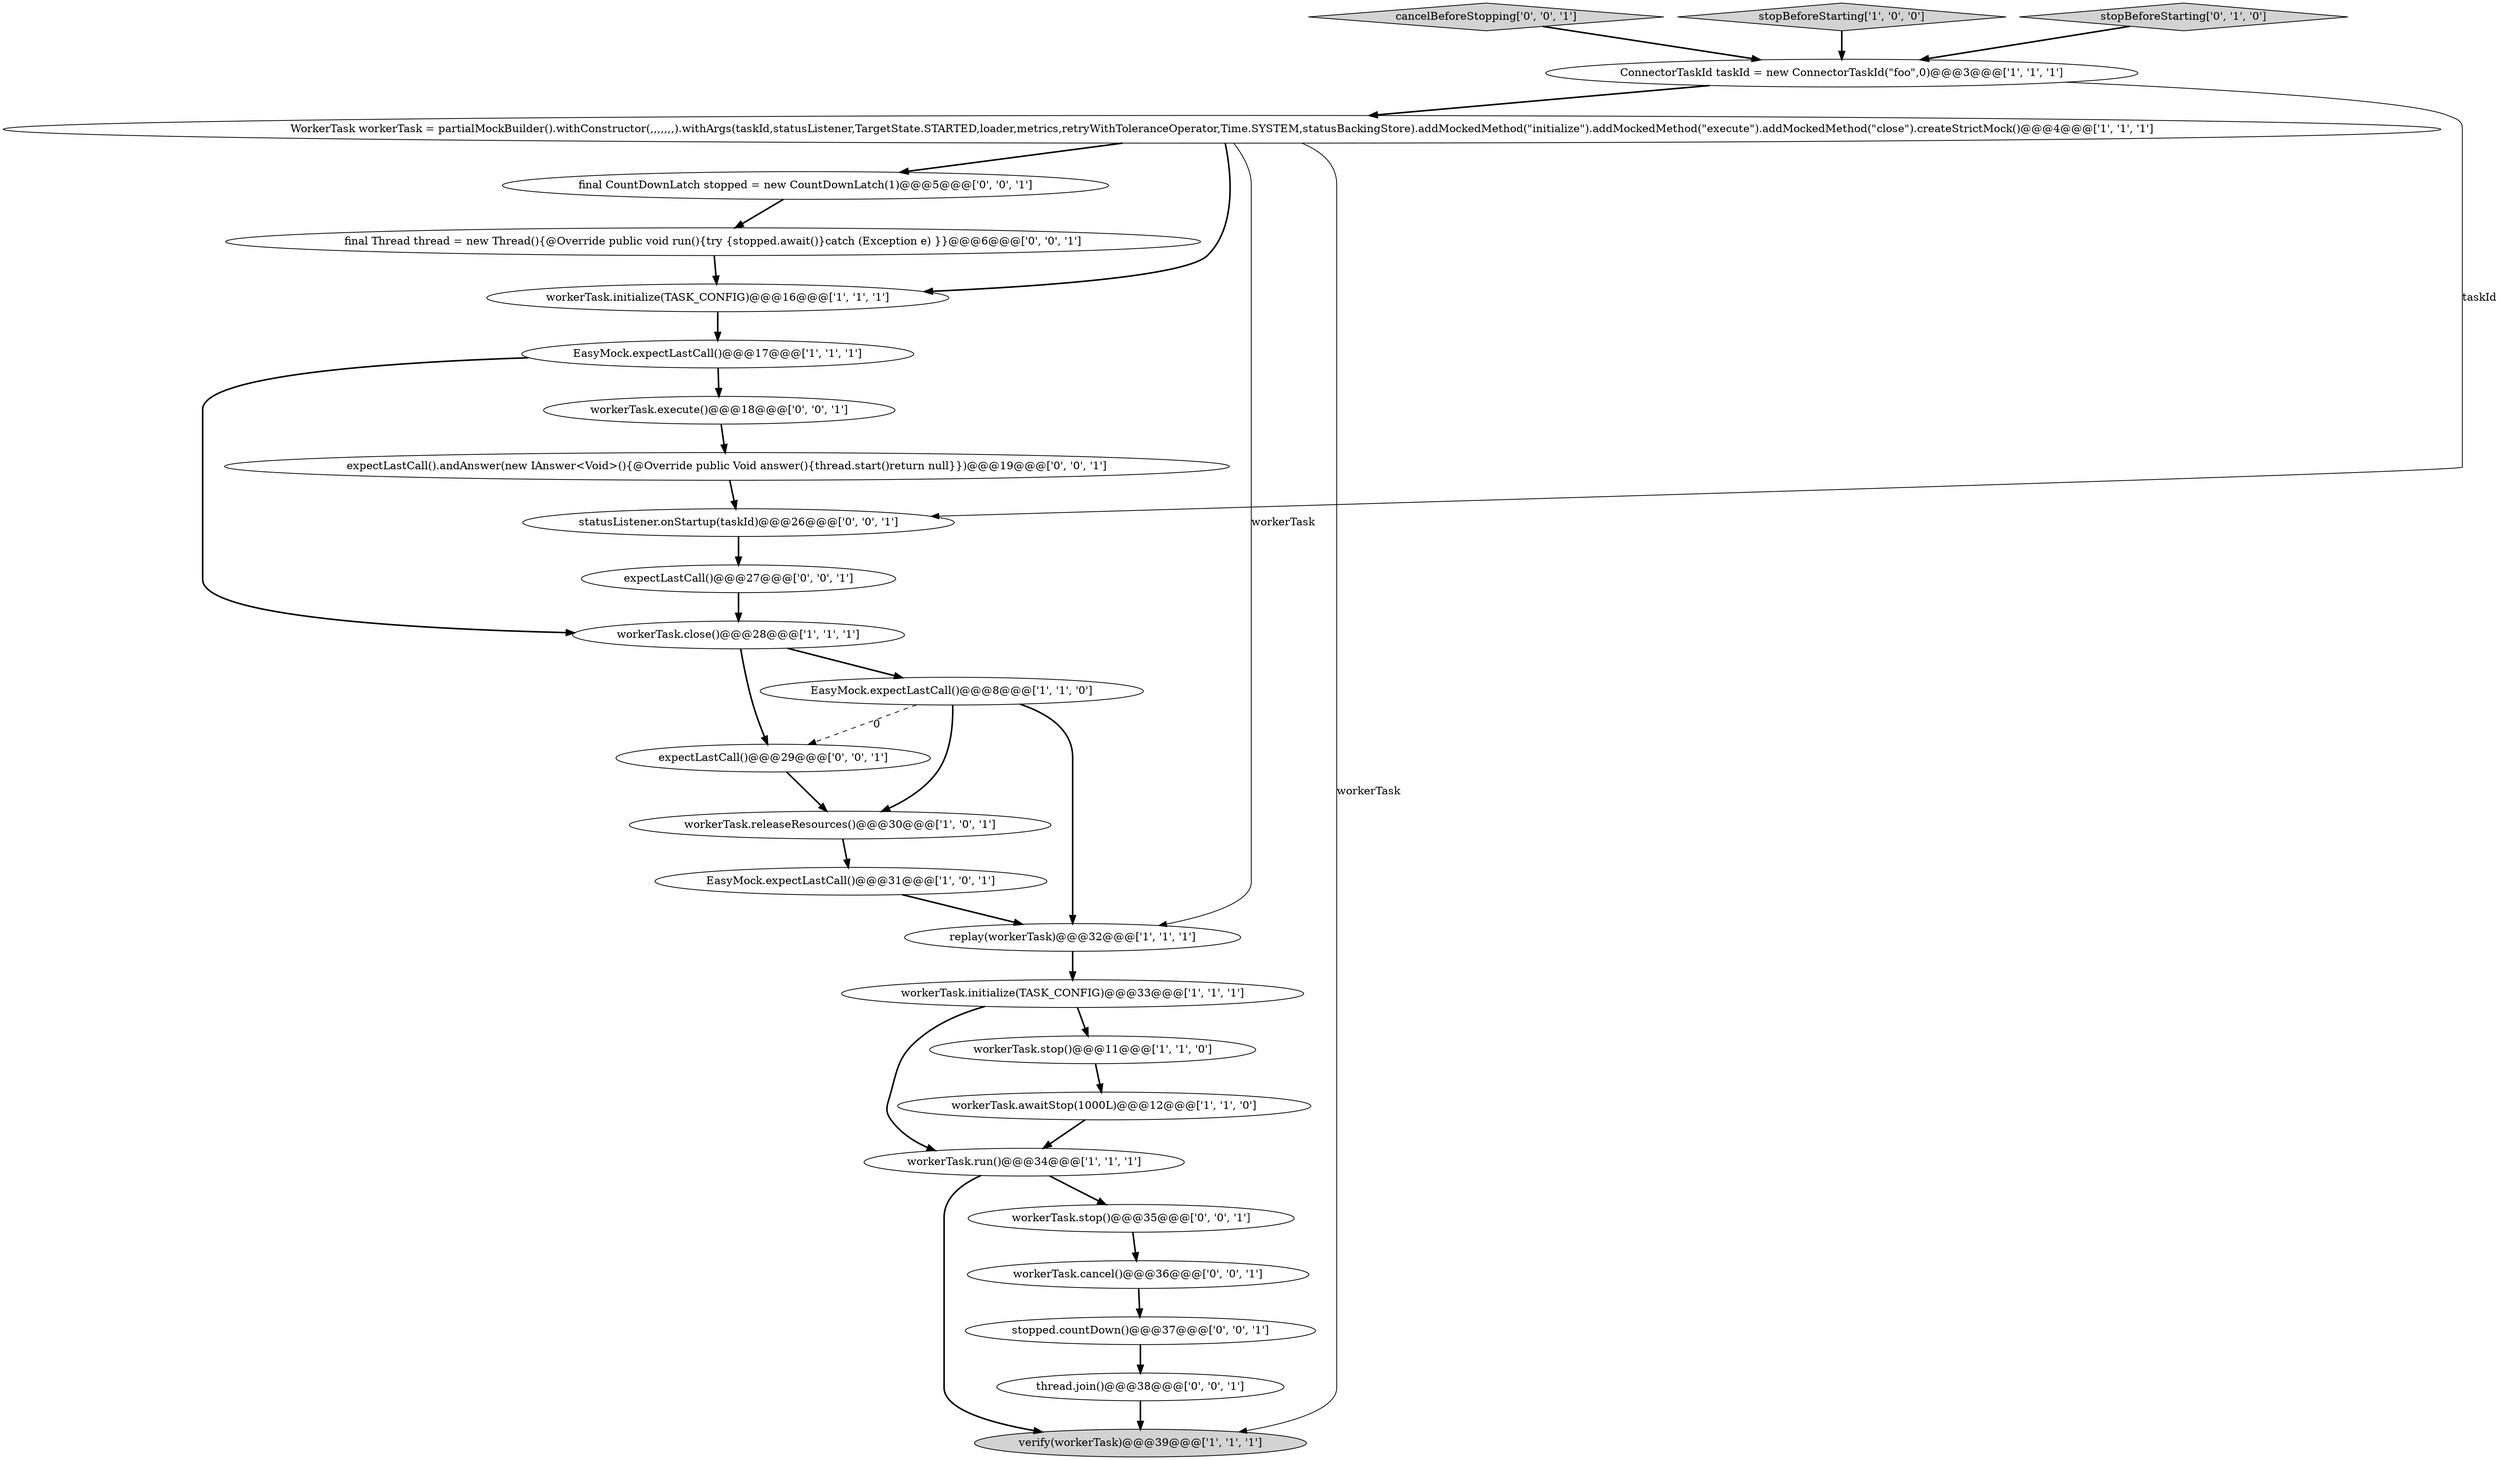 digraph {
13 [style = filled, label = "workerTask.initialize(TASK_CONFIG)@@@33@@@['1', '1', '1']", fillcolor = white, shape = ellipse image = "AAA0AAABBB1BBB"];
25 [style = filled, label = "final Thread thread = new Thread(){@Override public void run(){try {stopped.await()}catch (Exception e) }}@@@6@@@['0', '0', '1']", fillcolor = white, shape = ellipse image = "AAA0AAABBB3BBB"];
20 [style = filled, label = "cancelBeforeStopping['0', '0', '1']", fillcolor = lightgray, shape = diamond image = "AAA0AAABBB3BBB"];
9 [style = filled, label = "EasyMock.expectLastCall()@@@31@@@['1', '0', '1']", fillcolor = white, shape = ellipse image = "AAA0AAABBB1BBB"];
4 [style = filled, label = "stopBeforeStarting['1', '0', '0']", fillcolor = lightgray, shape = diamond image = "AAA0AAABBB1BBB"];
10 [style = filled, label = "workerTask.run()@@@34@@@['1', '1', '1']", fillcolor = white, shape = ellipse image = "AAA0AAABBB1BBB"];
7 [style = filled, label = "verify(workerTask)@@@39@@@['1', '1', '1']", fillcolor = lightgray, shape = ellipse image = "AAA0AAABBB1BBB"];
6 [style = filled, label = "workerTask.close()@@@28@@@['1', '1', '1']", fillcolor = white, shape = ellipse image = "AAA0AAABBB1BBB"];
3 [style = filled, label = "WorkerTask workerTask = partialMockBuilder().withConstructor(,,,,,,,).withArgs(taskId,statusListener,TargetState.STARTED,loader,metrics,retryWithToleranceOperator,Time.SYSTEM,statusBackingStore).addMockedMethod(\"initialize\").addMockedMethod(\"execute\").addMockedMethod(\"close\").createStrictMock()@@@4@@@['1', '1', '1']", fillcolor = white, shape = ellipse image = "AAA0AAABBB1BBB"];
17 [style = filled, label = "expectLastCall()@@@29@@@['0', '0', '1']", fillcolor = white, shape = ellipse image = "AAA0AAABBB3BBB"];
14 [style = filled, label = "EasyMock.expectLastCall()@@@8@@@['1', '1', '0']", fillcolor = white, shape = ellipse image = "AAA0AAABBB1BBB"];
18 [style = filled, label = "workerTask.cancel()@@@36@@@['0', '0', '1']", fillcolor = white, shape = ellipse image = "AAA0AAABBB3BBB"];
1 [style = filled, label = "EasyMock.expectLastCall()@@@17@@@['1', '1', '1']", fillcolor = white, shape = ellipse image = "AAA0AAABBB1BBB"];
16 [style = filled, label = "expectLastCall().andAnswer(new IAnswer<Void>(){@Override public Void answer(){thread.start()return null}})@@@19@@@['0', '0', '1']", fillcolor = white, shape = ellipse image = "AAA0AAABBB3BBB"];
11 [style = filled, label = "workerTask.initialize(TASK_CONFIG)@@@16@@@['1', '1', '1']", fillcolor = white, shape = ellipse image = "AAA0AAABBB1BBB"];
15 [style = filled, label = "stopBeforeStarting['0', '1', '0']", fillcolor = lightgray, shape = diamond image = "AAA0AAABBB2BBB"];
27 [style = filled, label = "stopped.countDown()@@@37@@@['0', '0', '1']", fillcolor = white, shape = ellipse image = "AAA0AAABBB3BBB"];
21 [style = filled, label = "workerTask.execute()@@@18@@@['0', '0', '1']", fillcolor = white, shape = ellipse image = "AAA0AAABBB3BBB"];
0 [style = filled, label = "workerTask.releaseResources()@@@30@@@['1', '0', '1']", fillcolor = white, shape = ellipse image = "AAA0AAABBB1BBB"];
12 [style = filled, label = "workerTask.stop()@@@11@@@['1', '1', '0']", fillcolor = white, shape = ellipse image = "AAA0AAABBB1BBB"];
22 [style = filled, label = "workerTask.stop()@@@35@@@['0', '0', '1']", fillcolor = white, shape = ellipse image = "AAA0AAABBB3BBB"];
26 [style = filled, label = "statusListener.onStartup(taskId)@@@26@@@['0', '0', '1']", fillcolor = white, shape = ellipse image = "AAA0AAABBB3BBB"];
2 [style = filled, label = "replay(workerTask)@@@32@@@['1', '1', '1']", fillcolor = white, shape = ellipse image = "AAA0AAABBB1BBB"];
19 [style = filled, label = "final CountDownLatch stopped = new CountDownLatch(1)@@@5@@@['0', '0', '1']", fillcolor = white, shape = ellipse image = "AAA0AAABBB3BBB"];
5 [style = filled, label = "ConnectorTaskId taskId = new ConnectorTaskId(\"foo\",0)@@@3@@@['1', '1', '1']", fillcolor = white, shape = ellipse image = "AAA0AAABBB1BBB"];
8 [style = filled, label = "workerTask.awaitStop(1000L)@@@12@@@['1', '1', '0']", fillcolor = white, shape = ellipse image = "AAA0AAABBB1BBB"];
24 [style = filled, label = "thread.join()@@@38@@@['0', '0', '1']", fillcolor = white, shape = ellipse image = "AAA0AAABBB3BBB"];
23 [style = filled, label = "expectLastCall()@@@27@@@['0', '0', '1']", fillcolor = white, shape = ellipse image = "AAA0AAABBB3BBB"];
5->3 [style = bold, label=""];
6->17 [style = bold, label=""];
13->10 [style = bold, label=""];
8->10 [style = bold, label=""];
10->22 [style = bold, label=""];
3->2 [style = solid, label="workerTask"];
0->9 [style = bold, label=""];
11->1 [style = bold, label=""];
9->2 [style = bold, label=""];
3->11 [style = bold, label=""];
16->26 [style = bold, label=""];
3->7 [style = solid, label="workerTask"];
10->7 [style = bold, label=""];
19->25 [style = bold, label=""];
15->5 [style = bold, label=""];
20->5 [style = bold, label=""];
2->13 [style = bold, label=""];
6->14 [style = bold, label=""];
22->18 [style = bold, label=""];
1->6 [style = bold, label=""];
13->12 [style = bold, label=""];
17->0 [style = bold, label=""];
14->0 [style = bold, label=""];
3->19 [style = bold, label=""];
18->27 [style = bold, label=""];
25->11 [style = bold, label=""];
12->8 [style = bold, label=""];
1->21 [style = bold, label=""];
23->6 [style = bold, label=""];
26->23 [style = bold, label=""];
5->26 [style = solid, label="taskId"];
21->16 [style = bold, label=""];
14->17 [style = dashed, label="0"];
27->24 [style = bold, label=""];
14->2 [style = bold, label=""];
24->7 [style = bold, label=""];
4->5 [style = bold, label=""];
}
